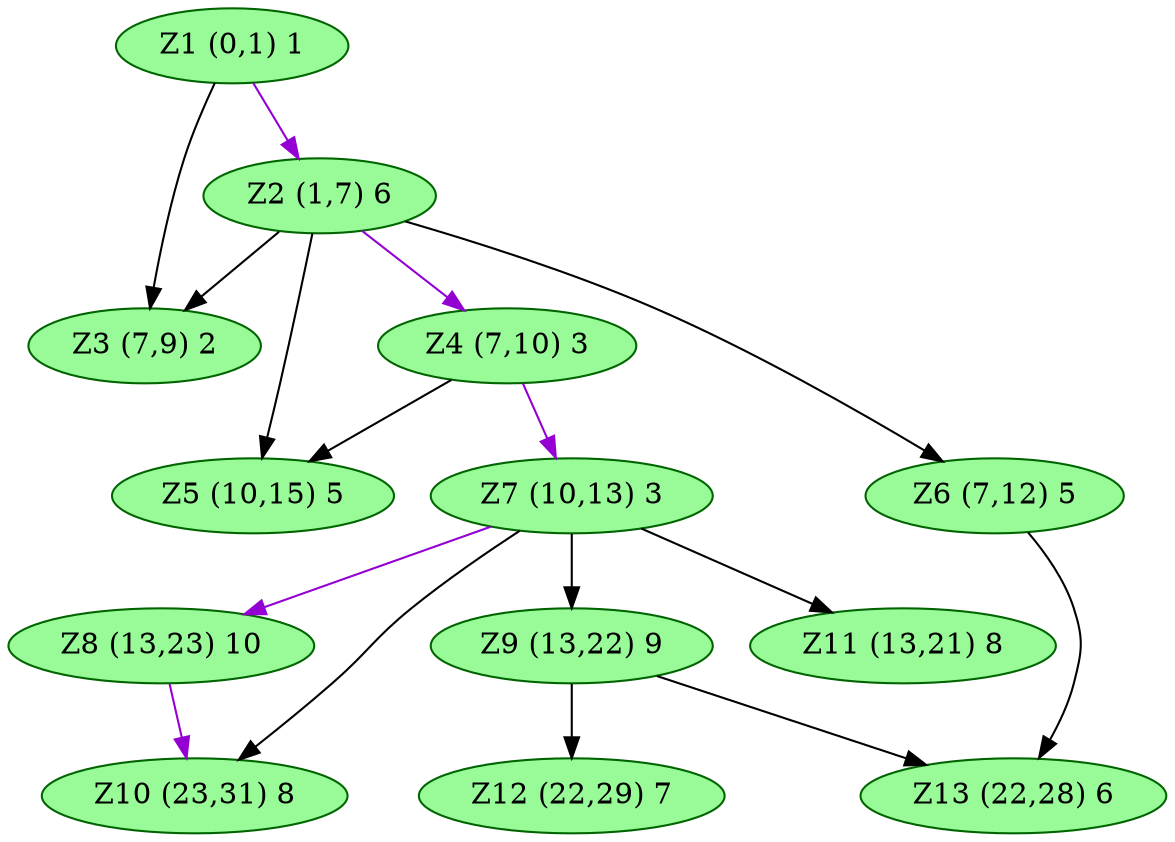strict digraph G {
  "Z1 (0,1) 1"[color=darkgreen style=filled fillcolor=palegreen];
  "Z1 (0,1) 1";
  "Z2 (1,7) 6"[color=darkgreen style=filled fillcolor=palegreen];
  "Z1 (0,1) 1" -> "Z2 (1,7) 6";
  "Z3 (7,9) 2"[color=darkgreen style=filled fillcolor=palegreen];
  "Z1 (0,1) 1" -> "Z3 (7,9) 2";
  "Z2 (1,7) 6" -> "Z3 (7,9) 2";
  "Z4 (7,10) 3"[color=darkgreen style=filled fillcolor=palegreen];
  "Z2 (1,7) 6" -> "Z4 (7,10) 3";
  "Z5 (10,15) 5"[color=darkgreen style=filled fillcolor=palegreen];
  "Z2 (1,7) 6" -> "Z5 (10,15) 5";
  "Z4 (7,10) 3" -> "Z5 (10,15) 5";
  "Z6 (7,12) 5"[color=darkgreen style=filled fillcolor=palegreen];
  "Z2 (1,7) 6" -> "Z6 (7,12) 5";
  "Z7 (10,13) 3"[color=darkgreen style=filled fillcolor=palegreen];
  "Z4 (7,10) 3" -> "Z7 (10,13) 3";
  "Z8 (13,23) 10"[color=darkgreen style=filled fillcolor=palegreen];
  "Z7 (10,13) 3" -> "Z8 (13,23) 10";
  "Z9 (13,22) 9"[color=darkgreen style=filled fillcolor=palegreen];
  "Z7 (10,13) 3" -> "Z9 (13,22) 9";
  "Z10 (23,31) 8"[color=darkgreen style=filled fillcolor=palegreen];
  "Z7 (10,13) 3" -> "Z10 (23,31) 8";
  "Z8 (13,23) 10" -> "Z10 (23,31) 8";
  "Z11 (13,21) 8"[color=darkgreen style=filled fillcolor=palegreen];
  "Z7 (10,13) 3" -> "Z11 (13,21) 8";
  "Z12 (22,29) 7"[color=darkgreen style=filled fillcolor=palegreen];
  "Z9 (13,22) 9" -> "Z12 (22,29) 7";
  "Z13 (22,28) 6"[color=darkgreen style=filled fillcolor=palegreen];
  "Z6 (7,12) 5" -> "Z13 (22,28) 6";
  "Z9 (13,22) 9" -> "Z13 (22,28) 6";
  "Z1 (0,1) 1" ->   "Z2 (1,7) 6" ->   "Z4 (7,10) 3" ->   "Z7 (10,13) 3" ->   "Z8 (13,23) 10" ->   "Z10 (23,31) 8" [color=darkviolet];
}
